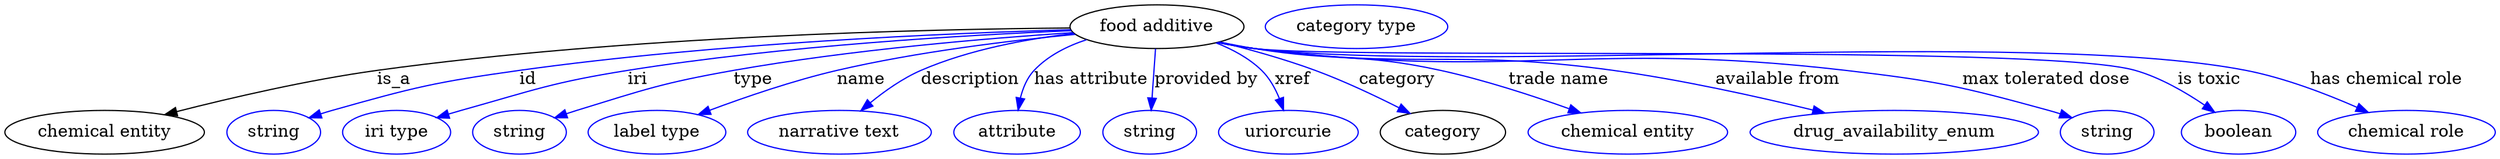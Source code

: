 digraph {
	graph [bb="0,0,2040.7,123"];
	node [label="\N"];
	"food additive"	[height=0.5,
		label="food additive",
		pos="943.89,105",
		width=1.9859];
	"chemical entity"	[height=0.5,
		pos="81.893,18",
		width=2.2748];
	"food additive" -> "chemical entity"	[label=is_a,
		lp="319.89,61.5",
		pos="e,131.29,32.49 872.24,103.91 753.81,102.89 510.01,97.184 305.89,69 249.38,61.197 186.02,46.483 141.14,35.029"];
	id	[color=blue,
		height=0.5,
		label=string,
		pos="219.89,18",
		width=1.0652];
	"food additive" -> id	[color=blue,
		label=id,
		lp="431.89,61.5",
		pos="e,248.88,29.966 873.06,102.36 772.84,99.324 584.13,90.995 424.89,69 354.26,59.244 336.54,55.278 267.89,36 264.79,35.128 261.59,34.158 \
258.39,33.138",
		style=solid];
	iri	[color=blue,
		height=0.5,
		label="iri type",
		pos="320.89,18",
		width=1.2277];
	"food additive" -> iri	[color=blue,
		label=iri,
		lp="518.89,61.5",
		pos="e,354.44,29.97 873.36,101.71 787.33,98.129 637.67,89.374 510.89,69 459.73,60.777 402.38,44.705 364.2,32.996",
		style=solid];
	type	[color=blue,
		height=0.5,
		label=string,
		pos="421.89,18",
		width=1.0652];
	"food additive" -> type	[color=blue,
		label=type,
		lp="612.89,61.5",
		pos="e,450.83,29.953 874.99,100.14 804.67,95.483 692.57,86.056 596.89,69 539.06,58.689 525.02,53.344 468.89,36 466.13,35.147 463.3,34.229 \
460.45,33.277",
		style=solid];
	name	[color=blue,
		height=0.5,
		label="label type",
		pos="534.89,18",
		width=1.5707];
	"food additive" -> name	[color=blue,
		label=name,
		lp="700.89,61.5",
		pos="e,568.26,32.545 876.76,98.752 823.22,93.686 746.58,84.458 680.89,69 645.39,60.646 606.37,47.041 577.61,36.13",
		style=solid];
	description	[color=blue,
		height=0.5,
		label="narrative text",
		pos="684.89,18",
		width=2.0943];
	"food additive" -> description	[color=blue,
		label=description,
		lp="790.39,61.5",
		pos="e,701.88,35.762 875.57,99.656 837.31,95.29 789.47,86.539 749.89,69 735.33,62.549 721.09,52.19 709.66,42.57",
		style=solid];
	"has attribute"	[color=blue,
		height=0.5,
		label=attribute,
		pos="829.89,18",
		width=1.4443];
	"food additive" -> "has attribute"	[color=blue,
		label="has attribute",
		lp="889.89,61.5",
		pos="e,830.38,36.228 885.86,94.412 870.07,89.237 854.23,81.268 842.89,69 837.16,62.793 833.88,54.382 832.04,46.23",
		style=solid];
	"provided by"	[color=blue,
		height=0.5,
		label=string,
		pos="937.89,18",
		width=1.0652];
	"food additive" -> "provided by"	[color=blue,
		label="provided by",
		lp="984.39,61.5",
		pos="e,939.11,36.175 942.68,86.799 941.86,75.163 940.75,59.548 939.82,46.237",
		style=solid];
	xref	[color=blue,
		height=0.5,
		label=uriorcurie,
		pos="1051.9,18",
		width=1.5887];
	"food additive" -> xref	[color=blue,
		label=xref,
		lp="1055.4,61.5",
		pos="e,1047.9,36.207 992.36,91.694 1005.8,86.442 1019.5,79.114 1029.9,69 1036.4,62.632 1041.2,53.979 1044.5,45.661",
		style=solid];
	category	[height=0.5,
		pos="1178.9,18",
		width=1.4263];
	"food additive" -> category	[color=blue,
		label=category,
		lp="1141.4,61.5",
		pos="e,1151.8,33.554 995.5,92.394 1019.6,86.388 1048.6,78.351 1073.9,69 1097.4,60.306 1122.9,48.266 1142.8,38.179",
		style=solid];
	"trade name"	[color=blue,
		height=0.5,
		label="chemical entity",
		pos="1329.9,18",
		width=2.2748];
	"food additive" -> "trade name"	[color=blue,
		label="trade name",
		lp="1273.9,61.5",
		pos="e,1291.5,33.907 995.4,92.324 1004.8,90.391 1014.6,88.523 1023.9,87 1091.5,75.872 1110,83.707 1176.9,69 1212.7,61.126 1252,48.194 \
1281.8,37.455",
		style=solid];
	"available from"	[color=blue,
		height=0.5,
		label=drug_availability_enum,
		pos="1547.9,18",
		width=3.2858];
	"food additive" -> "available from"	[color=blue,
		label="available from",
		lp="1453.4,61.5",
		pos="e,1491.4,33.883 994.05,92.153 1003.9,90.164 1014.2,88.32 1023.9,87 1154,69.3 1188.8,87.064 1318.9,69 1374.3,61.31 1436.2,47.469 \
1481.7,36.296",
		style=solid];
	"max tolerated dose"	[color=blue,
		height=0.5,
		label=string,
		pos="1722.9,18",
		width=1.0652];
	"food additive" -> "max tolerated dose"	[color=blue,
		label="max tolerated dose",
		lp="1672.9,61.5",
		pos="e,1694.2,29.93 993.6,92.053 1003.6,90.047 1014,88.222 1023.9,87 1238,60.484 1294.7,94.108 1508.9,69 1583.6,60.244 1602.4,55.941 \
1674.9,36 1678,35.133 1681.3,34.161 1684.5,33.133",
		style=solid];
	"is toxic"	[color=blue,
		height=0.5,
		label=boolean,
		pos="1829.9,18",
		width=1.2999];
	"food additive" -> "is toxic"	[color=blue,
		label="is toxic",
		lp="1806.9,61.5",
		pos="e,1810.5,34.47 993.59,91.958 1003.6,89.959 1014,88.162 1023.9,87 1103.6,77.62 1668.8,91.248 1745.9,69 1766.3,63.125 1786.7,51.084 \
1802.4,40.291",
		style=solid];
	"has chemical role"	[color=blue,
		height=0.5,
		label="chemical role",
		pos="1967.9,18",
		width=2.022];
	"food additive" -> "has chemical role"	[color=blue,
		label="has chemical role",
		lp="1951.4,61.5",
		pos="e,1936.8,34.371 993.58,91.936 1003.6,89.939 1014,88.148 1023.9,87 1203.4,66.127 1659.6,103.73 1836.9,69 1868.4,62.84 1902.1,49.788 \
1927.5,38.564",
		style=solid];
	"named thing_category"	[color=blue,
		height=0.5,
		label="category type",
		pos="1107.9,105",
		width=2.0762];
}
